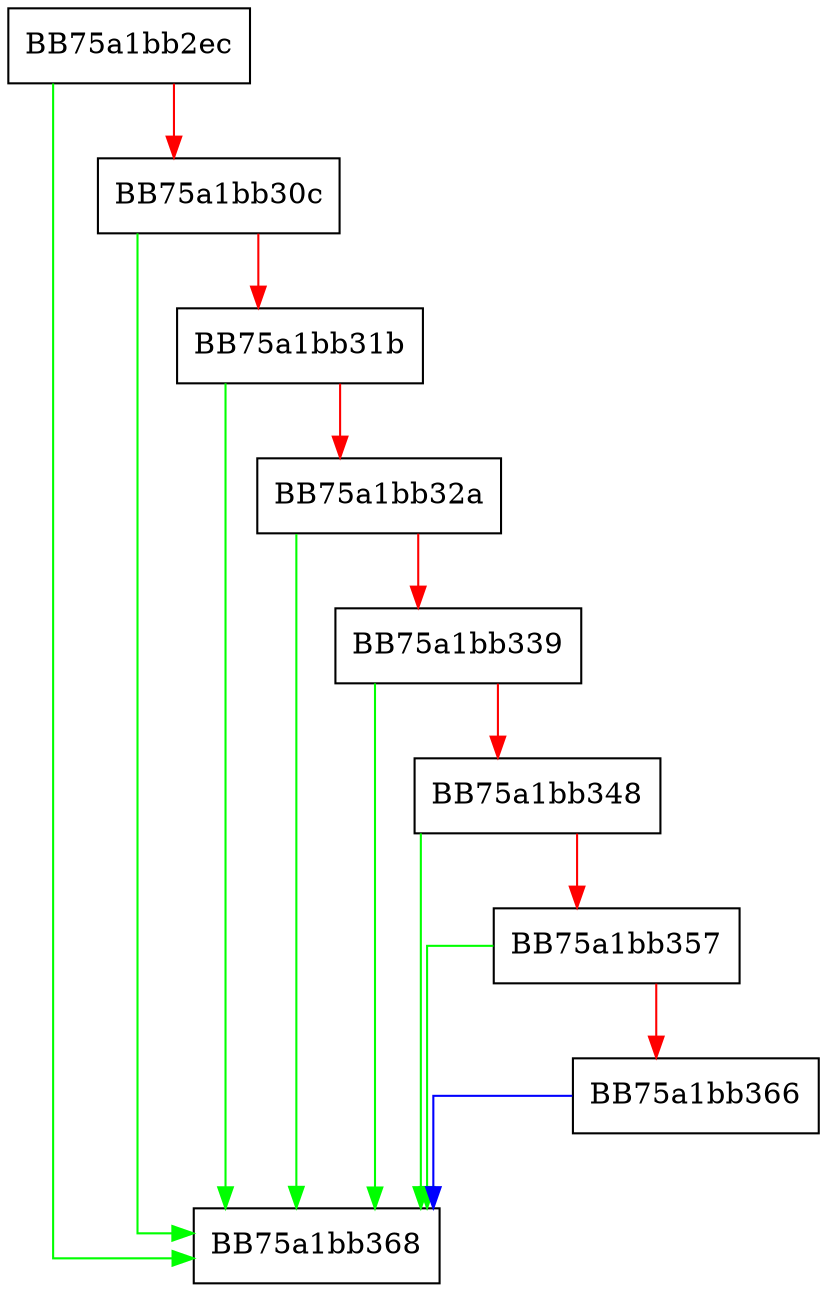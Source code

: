 digraph as3_parsepool {
  node [shape="box"];
  graph [splines=ortho];
  BB75a1bb2ec -> BB75a1bb368 [color="green"];
  BB75a1bb2ec -> BB75a1bb30c [color="red"];
  BB75a1bb30c -> BB75a1bb368 [color="green"];
  BB75a1bb30c -> BB75a1bb31b [color="red"];
  BB75a1bb31b -> BB75a1bb368 [color="green"];
  BB75a1bb31b -> BB75a1bb32a [color="red"];
  BB75a1bb32a -> BB75a1bb368 [color="green"];
  BB75a1bb32a -> BB75a1bb339 [color="red"];
  BB75a1bb339 -> BB75a1bb368 [color="green"];
  BB75a1bb339 -> BB75a1bb348 [color="red"];
  BB75a1bb348 -> BB75a1bb368 [color="green"];
  BB75a1bb348 -> BB75a1bb357 [color="red"];
  BB75a1bb357 -> BB75a1bb368 [color="green"];
  BB75a1bb357 -> BB75a1bb366 [color="red"];
  BB75a1bb366 -> BB75a1bb368 [color="blue"];
}